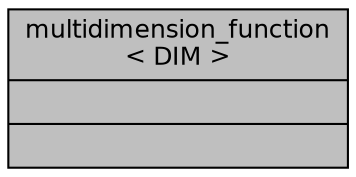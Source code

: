digraph "multidimension_function&lt; DIM &gt;"
{
  bgcolor="transparent";
  edge [fontname="Helvetica",fontsize="12",labelfontname="Helvetica",labelfontsize="12"];
  node [fontname="Helvetica",fontsize="12",shape=record];
  Node1 [label="{multidimension_function\l\< DIM \>\n||}",height=0.2,width=0.4,color="black", fillcolor="grey75", style="filled", fontcolor="black"];
}
